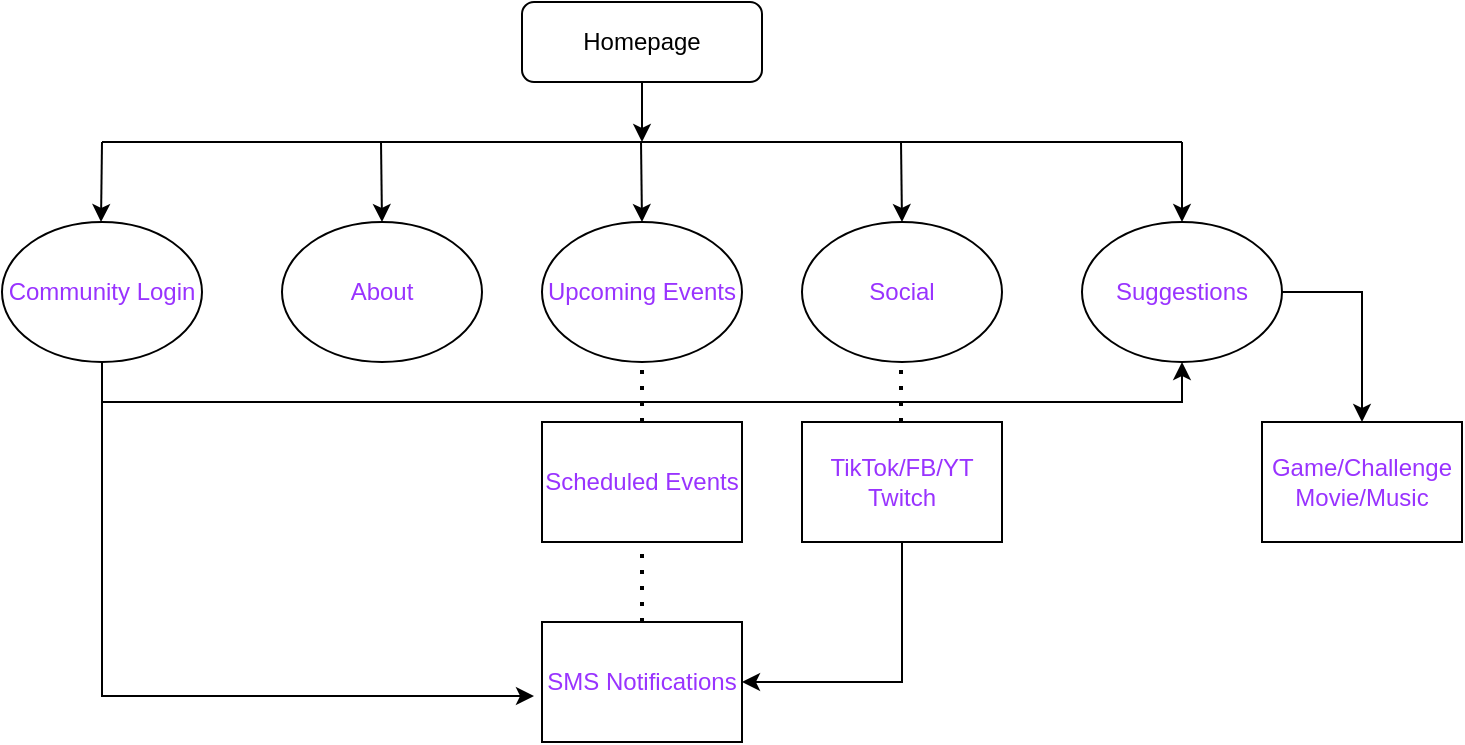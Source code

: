 <mxfile version="16.4.6" type="github">
  <diagram id="C5RBs43oDa-KdzZeNtuy" name="Page-1">
    <mxGraphModel dx="1723" dy="544" grid="1" gridSize="10" guides="1" tooltips="1" connect="1" arrows="1" fold="1" page="1" pageScale="1" pageWidth="827" pageHeight="1169" math="0" shadow="0">
      <root>
        <mxCell id="WIyWlLk6GJQsqaUBKTNV-0" />
        <mxCell id="WIyWlLk6GJQsqaUBKTNV-1" parent="WIyWlLk6GJQsqaUBKTNV-0" />
        <mxCell id="WIyWlLk6GJQsqaUBKTNV-3" value="Homepage" style="rounded=1;whiteSpace=wrap;html=1;fontSize=12;glass=0;strokeWidth=1;shadow=0;" parent="WIyWlLk6GJQsqaUBKTNV-1" vertex="1">
          <mxGeometry x="310" y="40" width="120" height="40" as="geometry" />
        </mxCell>
        <mxCell id="IG7dO1KnfnvPLJ4MgdLY-0" value="Upcoming Events" style="ellipse;whiteSpace=wrap;html=1;fontColor=#9933FF;" vertex="1" parent="WIyWlLk6GJQsqaUBKTNV-1">
          <mxGeometry x="320" y="150" width="100" height="70" as="geometry" />
        </mxCell>
        <mxCell id="IG7dO1KnfnvPLJ4MgdLY-4" value="About" style="ellipse;whiteSpace=wrap;html=1;fontColor=#9933FF;" vertex="1" parent="WIyWlLk6GJQsqaUBKTNV-1">
          <mxGeometry x="190" y="150" width="100" height="70" as="geometry" />
        </mxCell>
        <mxCell id="IG7dO1KnfnvPLJ4MgdLY-5" value="Social" style="ellipse;whiteSpace=wrap;html=1;fontColor=#9933FF;" vertex="1" parent="WIyWlLk6GJQsqaUBKTNV-1">
          <mxGeometry x="450" y="150" width="100" height="70" as="geometry" />
        </mxCell>
        <mxCell id="IG7dO1KnfnvPLJ4MgdLY-6" value="Community Login" style="ellipse;whiteSpace=wrap;html=1;fontColor=#9933FF;" vertex="1" parent="WIyWlLk6GJQsqaUBKTNV-1">
          <mxGeometry x="50" y="150" width="100" height="70" as="geometry" />
        </mxCell>
        <mxCell id="IG7dO1KnfnvPLJ4MgdLY-7" value="Suggestions" style="ellipse;whiteSpace=wrap;html=1;fontColor=#9933FF;" vertex="1" parent="WIyWlLk6GJQsqaUBKTNV-1">
          <mxGeometry x="590" y="150" width="100" height="70" as="geometry" />
        </mxCell>
        <mxCell id="IG7dO1KnfnvPLJ4MgdLY-9" value="" style="endArrow=classic;html=1;rounded=0;fontColor=#9933FF;exitX=0.5;exitY=1;exitDx=0;exitDy=0;" edge="1" parent="WIyWlLk6GJQsqaUBKTNV-1" source="WIyWlLk6GJQsqaUBKTNV-3">
          <mxGeometry width="50" height="50" relative="1" as="geometry">
            <mxPoint x="355" y="130" as="sourcePoint" />
            <mxPoint x="370" y="110" as="targetPoint" />
          </mxGeometry>
        </mxCell>
        <mxCell id="IG7dO1KnfnvPLJ4MgdLY-10" value="" style="endArrow=none;html=1;rounded=0;fontColor=#9933FF;" edge="1" parent="WIyWlLk6GJQsqaUBKTNV-1">
          <mxGeometry width="50" height="50" relative="1" as="geometry">
            <mxPoint x="100" y="110" as="sourcePoint" />
            <mxPoint x="640" y="110" as="targetPoint" />
            <Array as="points">
              <mxPoint x="370" y="110" />
            </Array>
          </mxGeometry>
        </mxCell>
        <mxCell id="IG7dO1KnfnvPLJ4MgdLY-11" value="" style="endArrow=classic;html=1;rounded=0;fontColor=#9933FF;" edge="1" parent="WIyWlLk6GJQsqaUBKTNV-1">
          <mxGeometry width="50" height="50" relative="1" as="geometry">
            <mxPoint x="100" y="110" as="sourcePoint" />
            <mxPoint x="99.5" y="150" as="targetPoint" />
          </mxGeometry>
        </mxCell>
        <mxCell id="IG7dO1KnfnvPLJ4MgdLY-12" value="" style="endArrow=classic;html=1;rounded=0;fontColor=#9933FF;exitX=0.5;exitY=1;exitDx=0;exitDy=0;entryX=0.5;entryY=0;entryDx=0;entryDy=0;" edge="1" parent="WIyWlLk6GJQsqaUBKTNV-1" target="IG7dO1KnfnvPLJ4MgdLY-4">
          <mxGeometry width="50" height="50" relative="1" as="geometry">
            <mxPoint x="239.5" y="110" as="sourcePoint" />
            <mxPoint x="239.5" y="140" as="targetPoint" />
          </mxGeometry>
        </mxCell>
        <mxCell id="IG7dO1KnfnvPLJ4MgdLY-13" value="" style="endArrow=classic;html=1;rounded=0;fontColor=#9933FF;exitX=0.5;exitY=1;exitDx=0;exitDy=0;entryX=0.5;entryY=0;entryDx=0;entryDy=0;" edge="1" parent="WIyWlLk6GJQsqaUBKTNV-1" target="IG7dO1KnfnvPLJ4MgdLY-0">
          <mxGeometry width="50" height="50" relative="1" as="geometry">
            <mxPoint x="369.5" y="110" as="sourcePoint" />
            <mxPoint x="369.5" y="140" as="targetPoint" />
          </mxGeometry>
        </mxCell>
        <mxCell id="IG7dO1KnfnvPLJ4MgdLY-14" value="" style="endArrow=classic;html=1;rounded=0;fontColor=#9933FF;exitX=0.5;exitY=1;exitDx=0;exitDy=0;entryX=0.5;entryY=0;entryDx=0;entryDy=0;" edge="1" parent="WIyWlLk6GJQsqaUBKTNV-1" target="IG7dO1KnfnvPLJ4MgdLY-5">
          <mxGeometry width="50" height="50" relative="1" as="geometry">
            <mxPoint x="499.5" y="110" as="sourcePoint" />
            <mxPoint x="499.5" y="140" as="targetPoint" />
          </mxGeometry>
        </mxCell>
        <mxCell id="IG7dO1KnfnvPLJ4MgdLY-15" value="" style="endArrow=classic;html=1;rounded=0;fontColor=#9933FF;exitX=0.5;exitY=1;exitDx=0;exitDy=0;entryX=0.5;entryY=0;entryDx=0;entryDy=0;" edge="1" parent="WIyWlLk6GJQsqaUBKTNV-1" target="IG7dO1KnfnvPLJ4MgdLY-7">
          <mxGeometry width="50" height="50" relative="1" as="geometry">
            <mxPoint x="640" y="110" as="sourcePoint" />
            <mxPoint x="640" y="140" as="targetPoint" />
          </mxGeometry>
        </mxCell>
        <mxCell id="IG7dO1KnfnvPLJ4MgdLY-17" value="Scheduled Events" style="rounded=0;whiteSpace=wrap;html=1;fontColor=#9933FF;" vertex="1" parent="WIyWlLk6GJQsqaUBKTNV-1">
          <mxGeometry x="320" y="250" width="100" height="60" as="geometry" />
        </mxCell>
        <mxCell id="IG7dO1KnfnvPLJ4MgdLY-19" value="" style="endArrow=classic;html=1;rounded=0;fontColor=#9933FF;exitX=0.5;exitY=1;exitDx=0;exitDy=0;entryX=-0.04;entryY=0.617;entryDx=0;entryDy=0;entryPerimeter=0;" edge="1" parent="WIyWlLk6GJQsqaUBKTNV-1" source="IG7dO1KnfnvPLJ4MgdLY-6" target="IG7dO1KnfnvPLJ4MgdLY-25">
          <mxGeometry width="50" height="50" relative="1" as="geometry">
            <mxPoint x="700" y="350" as="sourcePoint" />
            <mxPoint x="310" y="390" as="targetPoint" />
            <Array as="points">
              <mxPoint x="100" y="387" />
            </Array>
          </mxGeometry>
        </mxCell>
        <mxCell id="IG7dO1KnfnvPLJ4MgdLY-20" value="" style="endArrow=classic;html=1;rounded=0;fontColor=#9933FF;entryX=0.5;entryY=1;entryDx=0;entryDy=0;" edge="1" parent="WIyWlLk6GJQsqaUBKTNV-1" target="IG7dO1KnfnvPLJ4MgdLY-7">
          <mxGeometry width="50" height="50" relative="1" as="geometry">
            <mxPoint x="100" y="240" as="sourcePoint" />
            <mxPoint x="640" y="240" as="targetPoint" />
            <Array as="points">
              <mxPoint x="640" y="240" />
            </Array>
          </mxGeometry>
        </mxCell>
        <mxCell id="IG7dO1KnfnvPLJ4MgdLY-21" value="" style="endArrow=none;dashed=1;html=1;dashPattern=1 3;strokeWidth=2;rounded=0;fontColor=#9933FF;entryX=0.5;entryY=1;entryDx=0;entryDy=0;exitX=0.5;exitY=0;exitDx=0;exitDy=0;" edge="1" parent="WIyWlLk6GJQsqaUBKTNV-1" source="IG7dO1KnfnvPLJ4MgdLY-17" target="IG7dO1KnfnvPLJ4MgdLY-0">
          <mxGeometry width="50" height="50" relative="1" as="geometry">
            <mxPoint x="390" y="310" as="sourcePoint" />
            <mxPoint x="440" y="260" as="targetPoint" />
          </mxGeometry>
        </mxCell>
        <mxCell id="IG7dO1KnfnvPLJ4MgdLY-22" value="TikTok/FB/YT&lt;br&gt;Twitch" style="rounded=0;whiteSpace=wrap;html=1;fontColor=#9933FF;" vertex="1" parent="WIyWlLk6GJQsqaUBKTNV-1">
          <mxGeometry x="450" y="250" width="100" height="60" as="geometry" />
        </mxCell>
        <mxCell id="IG7dO1KnfnvPLJ4MgdLY-23" value="" style="endArrow=none;dashed=1;html=1;dashPattern=1 3;strokeWidth=2;rounded=0;fontColor=#9933FF;entryX=0.5;entryY=1;entryDx=0;entryDy=0;exitX=0.5;exitY=0;exitDx=0;exitDy=0;" edge="1" parent="WIyWlLk6GJQsqaUBKTNV-1">
          <mxGeometry width="50" height="50" relative="1" as="geometry">
            <mxPoint x="499.5" y="250" as="sourcePoint" />
            <mxPoint x="499.5" y="220" as="targetPoint" />
            <Array as="points">
              <mxPoint x="499.5" y="240" />
            </Array>
          </mxGeometry>
        </mxCell>
        <mxCell id="IG7dO1KnfnvPLJ4MgdLY-24" value="" style="endArrow=none;dashed=1;html=1;dashPattern=1 3;strokeWidth=2;rounded=0;fontColor=#9933FF;entryX=0.5;entryY=1;entryDx=0;entryDy=0;" edge="1" parent="WIyWlLk6GJQsqaUBKTNV-1" target="IG7dO1KnfnvPLJ4MgdLY-17">
          <mxGeometry width="50" height="50" relative="1" as="geometry">
            <mxPoint x="370" y="350" as="sourcePoint" />
            <mxPoint x="440" y="260" as="targetPoint" />
          </mxGeometry>
        </mxCell>
        <mxCell id="IG7dO1KnfnvPLJ4MgdLY-25" value="SMS Notifications" style="rounded=0;whiteSpace=wrap;html=1;fontColor=#9933FF;" vertex="1" parent="WIyWlLk6GJQsqaUBKTNV-1">
          <mxGeometry x="320" y="350" width="100" height="60" as="geometry" />
        </mxCell>
        <mxCell id="IG7dO1KnfnvPLJ4MgdLY-26" value="" style="endArrow=classic;html=1;rounded=0;fontColor=#9933FF;exitX=0.5;exitY=1;exitDx=0;exitDy=0;entryX=1;entryY=0.5;entryDx=0;entryDy=0;" edge="1" parent="WIyWlLk6GJQsqaUBKTNV-1" source="IG7dO1KnfnvPLJ4MgdLY-22" target="IG7dO1KnfnvPLJ4MgdLY-25">
          <mxGeometry width="50" height="50" relative="1" as="geometry">
            <mxPoint x="590" y="430" as="sourcePoint" />
            <mxPoint x="640" y="380" as="targetPoint" />
            <Array as="points">
              <mxPoint x="500" y="380" />
            </Array>
          </mxGeometry>
        </mxCell>
        <mxCell id="IG7dO1KnfnvPLJ4MgdLY-27" value="" style="endArrow=classic;html=1;rounded=0;fontColor=#9933FF;exitX=1;exitY=0.5;exitDx=0;exitDy=0;entryX=0.5;entryY=0;entryDx=0;entryDy=0;" edge="1" parent="WIyWlLk6GJQsqaUBKTNV-1" source="IG7dO1KnfnvPLJ4MgdLY-7" target="IG7dO1KnfnvPLJ4MgdLY-28">
          <mxGeometry width="50" height="50" relative="1" as="geometry">
            <mxPoint x="390" y="310" as="sourcePoint" />
            <mxPoint x="730" y="185" as="targetPoint" />
            <Array as="points">
              <mxPoint x="730" y="185" />
            </Array>
          </mxGeometry>
        </mxCell>
        <mxCell id="IG7dO1KnfnvPLJ4MgdLY-28" value="Game/Challenge&lt;br&gt;Movie/Music" style="rounded=0;whiteSpace=wrap;html=1;fontColor=#9933FF;" vertex="1" parent="WIyWlLk6GJQsqaUBKTNV-1">
          <mxGeometry x="680" y="250" width="100" height="60" as="geometry" />
        </mxCell>
      </root>
    </mxGraphModel>
  </diagram>
</mxfile>
